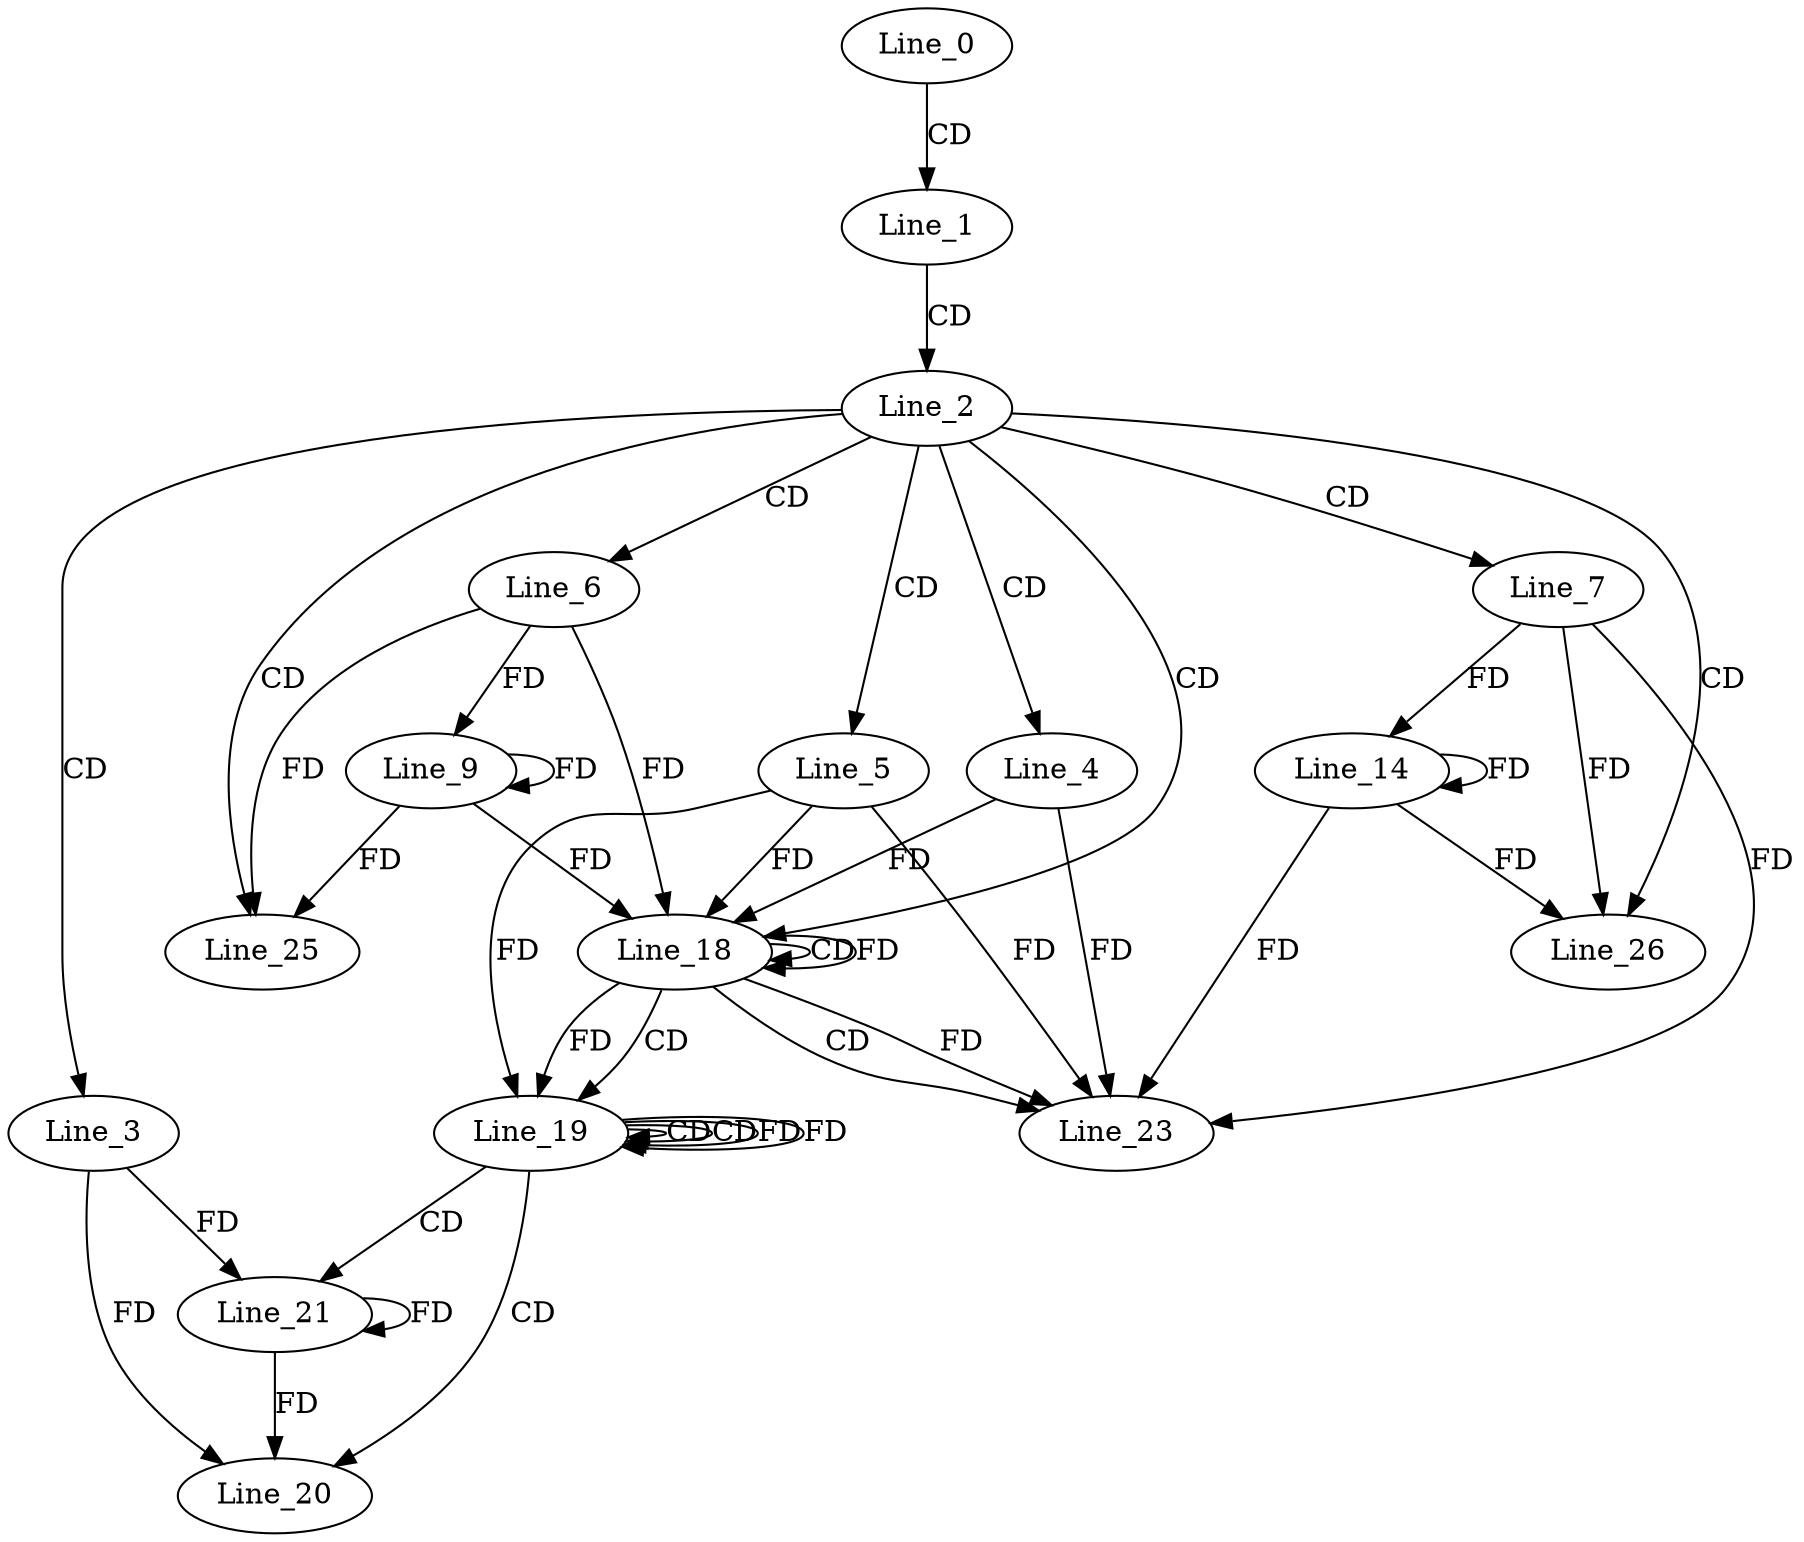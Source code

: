 digraph G {
  Line_0;
  Line_1;
  Line_2;
  Line_3;
  Line_4;
  Line_5;
  Line_6;
  Line_7;
  Line_9;
  Line_14;
  Line_18;
  Line_18;
  Line_18;
  Line_19;
  Line_19;
  Line_19;
  Line_20;
  Line_21;
  Line_23;
  Line_25;
  Line_26;
  Line_0 -> Line_1 [ label="CD" ];
  Line_1 -> Line_2 [ label="CD" ];
  Line_2 -> Line_3 [ label="CD" ];
  Line_2 -> Line_4 [ label="CD" ];
  Line_2 -> Line_5 [ label="CD" ];
  Line_2 -> Line_6 [ label="CD" ];
  Line_2 -> Line_7 [ label="CD" ];
  Line_6 -> Line_9 [ label="FD" ];
  Line_9 -> Line_9 [ label="FD" ];
  Line_7 -> Line_14 [ label="FD" ];
  Line_14 -> Line_14 [ label="FD" ];
  Line_2 -> Line_18 [ label="CD" ];
  Line_18 -> Line_18 [ label="CD" ];
  Line_18 -> Line_18 [ label="FD" ];
  Line_5 -> Line_18 [ label="FD" ];
  Line_6 -> Line_18 [ label="FD" ];
  Line_9 -> Line_18 [ label="FD" ];
  Line_4 -> Line_18 [ label="FD" ];
  Line_18 -> Line_19 [ label="CD" ];
  Line_19 -> Line_19 [ label="CD" ];
  Line_18 -> Line_19 [ label="FD" ];
  Line_5 -> Line_19 [ label="FD" ];
  Line_19 -> Line_19 [ label="CD" ];
  Line_19 -> Line_19 [ label="FD" ];
  Line_19 -> Line_20 [ label="CD" ];
  Line_3 -> Line_20 [ label="FD" ];
  Line_19 -> Line_21 [ label="CD" ];
  Line_21 -> Line_21 [ label="FD" ];
  Line_3 -> Line_21 [ label="FD" ];
  Line_18 -> Line_23 [ label="CD" ];
  Line_7 -> Line_23 [ label="FD" ];
  Line_14 -> Line_23 [ label="FD" ];
  Line_4 -> Line_23 [ label="FD" ];
  Line_18 -> Line_23 [ label="FD" ];
  Line_5 -> Line_23 [ label="FD" ];
  Line_2 -> Line_25 [ label="CD" ];
  Line_6 -> Line_25 [ label="FD" ];
  Line_9 -> Line_25 [ label="FD" ];
  Line_2 -> Line_26 [ label="CD" ];
  Line_7 -> Line_26 [ label="FD" ];
  Line_14 -> Line_26 [ label="FD" ];
  Line_19 -> Line_19 [ label="FD" ];
  Line_21 -> Line_20 [ label="FD" ];
}

